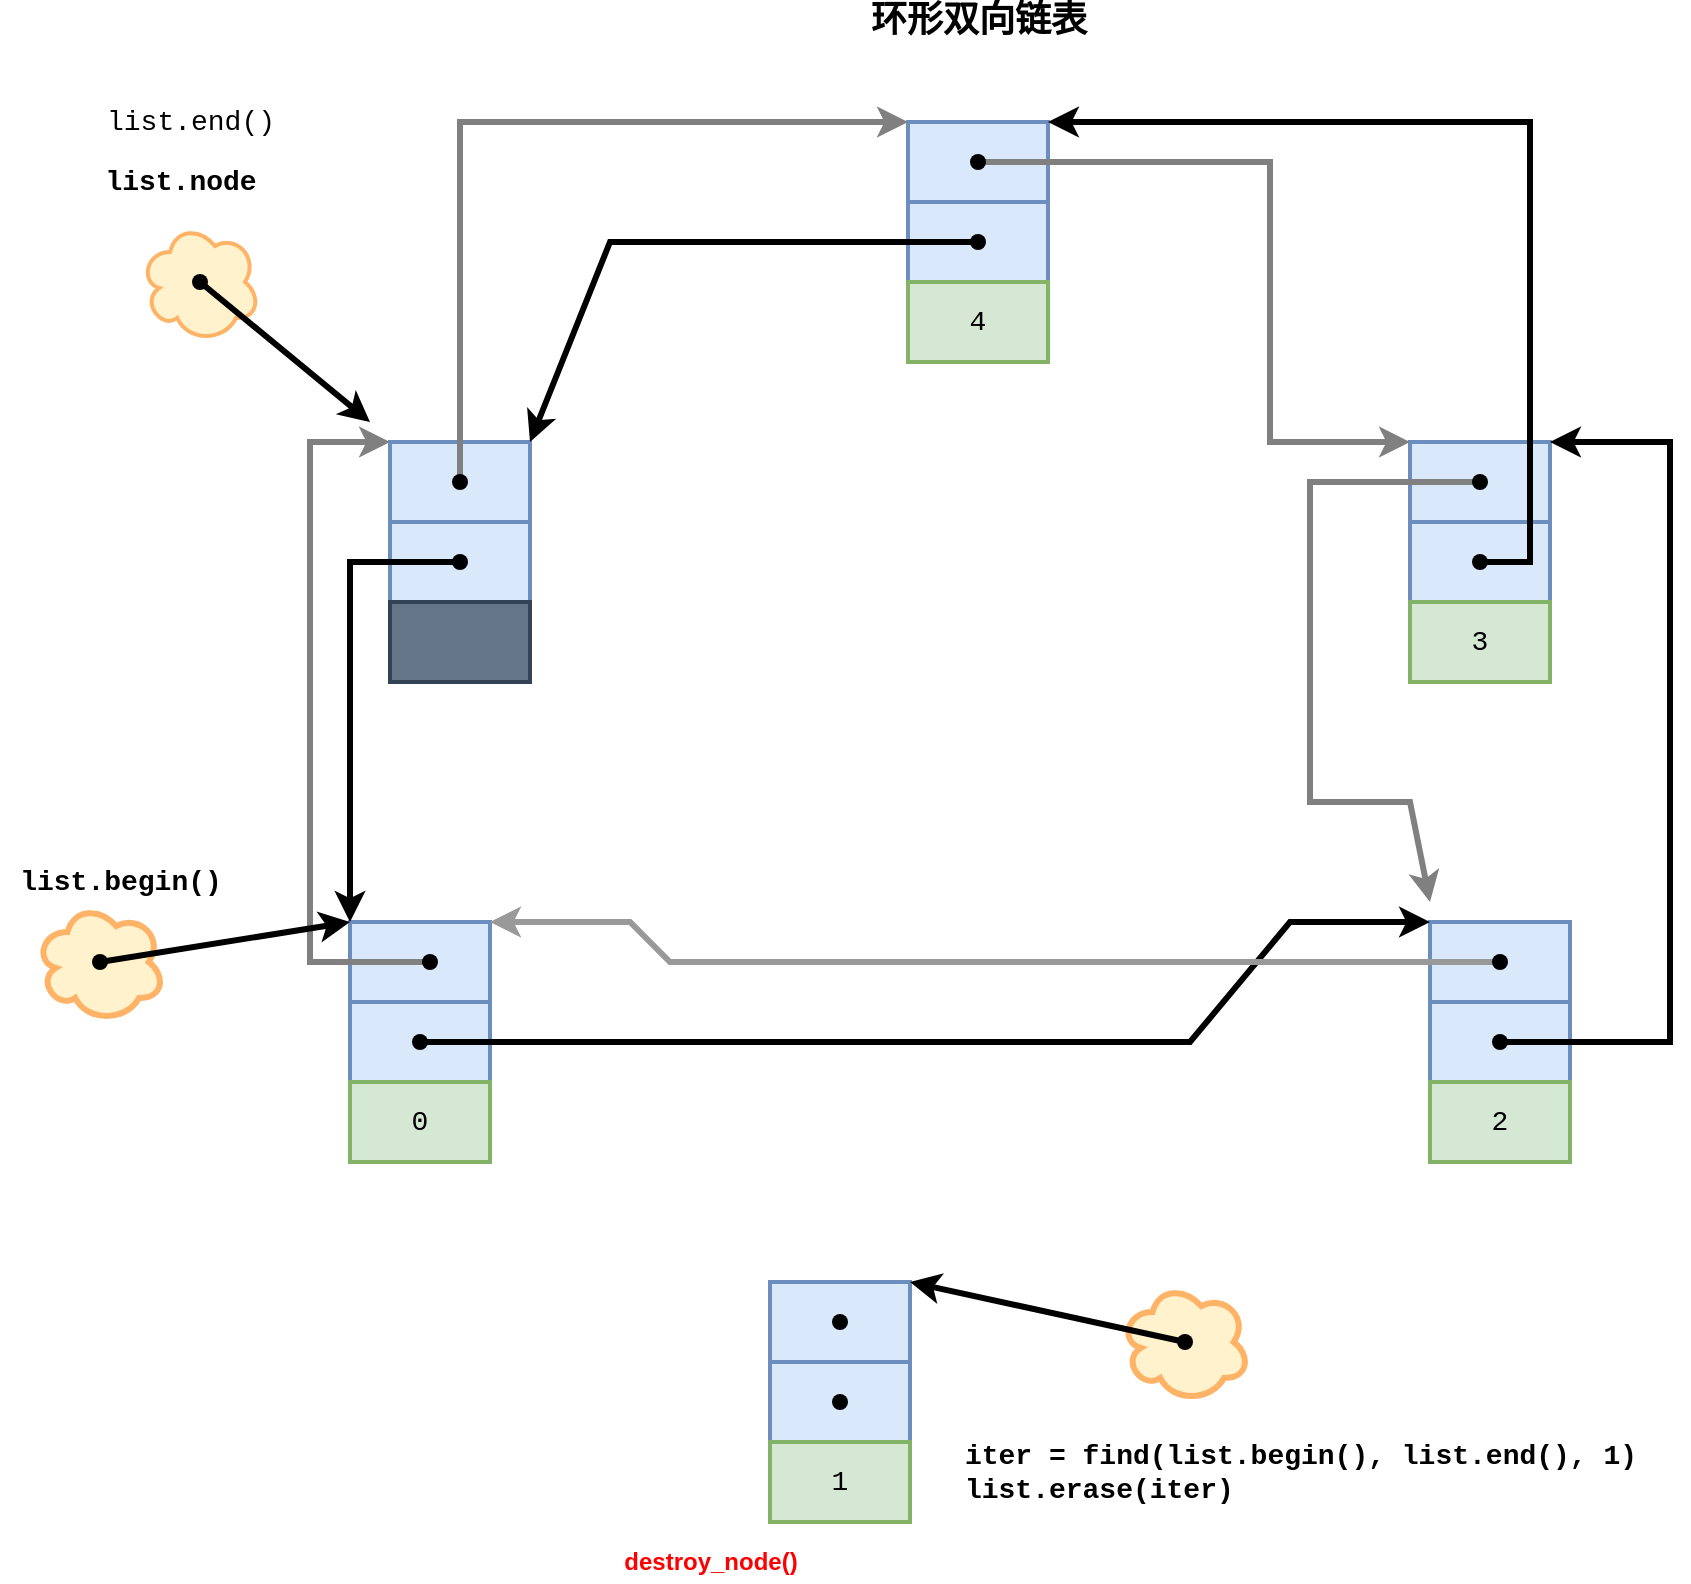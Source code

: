 <mxfile version="14.7.7" type="device"><diagram id="PVbcT4zoFR8O0-vYXRXB" name="第 1 页"><mxGraphModel dx="1721" dy="1711" grid="1" gridSize="10" guides="1" tooltips="1" connect="1" arrows="1" fold="1" page="1" pageScale="1" pageWidth="827" pageHeight="1169" math="0" shadow="0"><root><mxCell id="0"/><mxCell id="1" parent="0"/><mxCell id="uBNQmnXdJPleR9ll9HC0-64" value="" style="ellipse;shape=cloud;whiteSpace=wrap;html=1;strokeWidth=3;fillColor=#fff2cc;strokeColor=#FFB366;" parent="1" vertex="1"><mxGeometry x="-57.5" y="330" width="65" height="60" as="geometry"/></mxCell><mxCell id="uBNQmnXdJPleR9ll9HC0-1" value="" style="rounded=0;whiteSpace=wrap;html=1;strokeWidth=2;fillColor=#dae8fc;strokeColor=#6c8ebf;" parent="1" vertex="1"><mxGeometry x="100" y="340" width="70" height="40" as="geometry"/></mxCell><mxCell id="uBNQmnXdJPleR9ll9HC0-2" value="" style="rounded=0;whiteSpace=wrap;html=1;strokeWidth=2;fillColor=#dae8fc;strokeColor=#6c8ebf;" parent="1" vertex="1"><mxGeometry x="100" y="380" width="70" height="40" as="geometry"/></mxCell><mxCell id="uBNQmnXdJPleR9ll9HC0-3" value="&lt;font style=&quot;font-size: 14px&quot; face=&quot;Courier New&quot;&gt;0&lt;/font&gt;" style="rounded=0;whiteSpace=wrap;html=1;strokeWidth=2;fillColor=#d5e8d4;strokeColor=#82b366;" parent="1" vertex="1"><mxGeometry x="100" y="420" width="70" height="40" as="geometry"/></mxCell><mxCell id="uBNQmnXdJPleR9ll9HC0-4" value="" style="rounded=0;whiteSpace=wrap;html=1;strokeWidth=2;fillColor=#dae8fc;strokeColor=#6c8ebf;" parent="1" vertex="1"><mxGeometry x="120" y="100" width="70" height="40" as="geometry"/></mxCell><mxCell id="uBNQmnXdJPleR9ll9HC0-5" value="" style="rounded=0;whiteSpace=wrap;html=1;strokeWidth=2;fillColor=#dae8fc;strokeColor=#6c8ebf;" parent="1" vertex="1"><mxGeometry x="120" y="140" width="70" height="40" as="geometry"/></mxCell><mxCell id="uBNQmnXdJPleR9ll9HC0-6" value="" style="rounded=0;whiteSpace=wrap;html=1;strokeWidth=2;fillColor=#647687;strokeColor=#314354;fontColor=#ffffff;" parent="1" vertex="1"><mxGeometry x="120" y="180" width="70" height="40" as="geometry"/></mxCell><mxCell id="uBNQmnXdJPleR9ll9HC0-7" value="" style="rounded=0;whiteSpace=wrap;html=1;strokeWidth=2;fillColor=#dae8fc;strokeColor=#6c8ebf;" parent="1" vertex="1"><mxGeometry x="310" y="520" width="70" height="40" as="geometry"/></mxCell><mxCell id="uBNQmnXdJPleR9ll9HC0-8" value="" style="rounded=0;whiteSpace=wrap;html=1;strokeWidth=2;fillColor=#dae8fc;strokeColor=#6c8ebf;" parent="1" vertex="1"><mxGeometry x="310" y="560" width="70" height="40" as="geometry"/></mxCell><mxCell id="uBNQmnXdJPleR9ll9HC0-9" value="&lt;font style=&quot;font-size: 14px&quot; face=&quot;Courier New&quot;&gt;1&lt;/font&gt;" style="rounded=0;whiteSpace=wrap;html=1;strokeWidth=2;fillColor=#d5e8d4;strokeColor=#82b366;" parent="1" vertex="1"><mxGeometry x="310" y="600" width="70" height="40" as="geometry"/></mxCell><mxCell id="uBNQmnXdJPleR9ll9HC0-10" value="" style="rounded=0;whiteSpace=wrap;html=1;strokeWidth=2;fillColor=#dae8fc;strokeColor=#6c8ebf;" parent="1" vertex="1"><mxGeometry x="640" y="340" width="70" height="40" as="geometry"/></mxCell><mxCell id="uBNQmnXdJPleR9ll9HC0-11" value="" style="rounded=0;whiteSpace=wrap;html=1;strokeWidth=2;fillColor=#dae8fc;strokeColor=#6c8ebf;" parent="1" vertex="1"><mxGeometry x="640" y="380" width="70" height="40" as="geometry"/></mxCell><mxCell id="uBNQmnXdJPleR9ll9HC0-12" value="&lt;font face=&quot;Courier New&quot; style=&quot;font-size: 14px&quot;&gt;2&lt;/font&gt;" style="rounded=0;whiteSpace=wrap;html=1;strokeWidth=2;fillColor=#d5e8d4;strokeColor=#82b366;" parent="1" vertex="1"><mxGeometry x="640" y="420" width="70" height="40" as="geometry"/></mxCell><mxCell id="uBNQmnXdJPleR9ll9HC0-13" value="" style="rounded=0;whiteSpace=wrap;html=1;strokeWidth=2;fillColor=#dae8fc;strokeColor=#6c8ebf;" parent="1" vertex="1"><mxGeometry x="630" y="100" width="70" height="40" as="geometry"/></mxCell><mxCell id="uBNQmnXdJPleR9ll9HC0-14" value="" style="rounded=0;whiteSpace=wrap;html=1;strokeWidth=2;fillColor=#dae8fc;strokeColor=#6c8ebf;" parent="1" vertex="1"><mxGeometry x="630" y="140" width="70" height="40" as="geometry"/></mxCell><mxCell id="uBNQmnXdJPleR9ll9HC0-15" value="&lt;font face=&quot;Courier New&quot; style=&quot;font-size: 14px&quot;&gt;3&lt;/font&gt;" style="rounded=0;whiteSpace=wrap;html=1;strokeWidth=2;fillColor=#d5e8d4;strokeColor=#82b366;" parent="1" vertex="1"><mxGeometry x="630" y="180" width="70" height="40" as="geometry"/></mxCell><mxCell id="uBNQmnXdJPleR9ll9HC0-16" value="" style="rounded=0;whiteSpace=wrap;html=1;strokeWidth=2;fillColor=#dae8fc;strokeColor=#6c8ebf;" parent="1" vertex="1"><mxGeometry x="379" y="-60" width="70" height="40" as="geometry"/></mxCell><mxCell id="uBNQmnXdJPleR9ll9HC0-17" value="" style="rounded=0;whiteSpace=wrap;html=1;strokeWidth=2;fillColor=#dae8fc;strokeColor=#6c8ebf;" parent="1" vertex="1"><mxGeometry x="379" y="-20" width="70" height="40" as="geometry"/></mxCell><mxCell id="uBNQmnXdJPleR9ll9HC0-18" value="&lt;font face=&quot;Courier New&quot; style=&quot;font-size: 14px&quot;&gt;4&lt;/font&gt;" style="rounded=0;whiteSpace=wrap;html=1;strokeWidth=2;fillColor=#d5e8d4;strokeColor=#82b366;" parent="1" vertex="1"><mxGeometry x="379" y="20" width="70" height="40" as="geometry"/></mxCell><mxCell id="uBNQmnXdJPleR9ll9HC0-20" value="" style="ellipse;shape=cloud;whiteSpace=wrap;html=1;strokeWidth=2;fillColor=#fff2cc;strokeColor=#FFB366;" parent="1" vertex="1"><mxGeometry x="-5" y="-10" width="60" height="60" as="geometry"/></mxCell><mxCell id="uBNQmnXdJPleR9ll9HC0-36" style="edgeStyle=none;rounded=0;orthogonalLoop=1;jettySize=auto;html=1;strokeWidth=3;entryX=0;entryY=0;entryDx=0;entryDy=0;strokeColor=#808080;" parent="1" source="uBNQmnXdJPleR9ll9HC0-23" target="uBNQmnXdJPleR9ll9HC0-16" edge="1"><mxGeometry relative="1" as="geometry"><Array as="points"><mxPoint x="155" y="-60"/></Array></mxGeometry></mxCell><mxCell id="uBNQmnXdJPleR9ll9HC0-23" value="" style="shape=waypoint;sketch=0;fillStyle=solid;size=6;pointerEvents=1;points=[];fillColor=none;resizable=0;rotatable=0;perimeter=centerPerimeter;snapToPoint=1;strokeWidth=2;" parent="1" vertex="1"><mxGeometry x="135" y="100" width="40" height="40" as="geometry"/></mxCell><mxCell id="uBNQmnXdJPleR9ll9HC0-39" style="edgeStyle=none;rounded=0;orthogonalLoop=1;jettySize=auto;html=1;entryX=0;entryY=0;entryDx=0;entryDy=0;strokeColor=#000000;strokeWidth=3;" parent="1" source="uBNQmnXdJPleR9ll9HC0-24" target="uBNQmnXdJPleR9ll9HC0-1" edge="1"><mxGeometry relative="1" as="geometry"><Array as="points"><mxPoint x="100" y="160"/><mxPoint x="100" y="190"/><mxPoint x="100" y="230"/></Array></mxGeometry></mxCell><mxCell id="uBNQmnXdJPleR9ll9HC0-24" value="" style="shape=waypoint;sketch=0;fillStyle=solid;size=6;pointerEvents=1;points=[];fillColor=none;resizable=0;rotatable=0;perimeter=centerPerimeter;snapToPoint=1;strokeWidth=2;" parent="1" vertex="1"><mxGeometry x="135" y="140" width="40" height="40" as="geometry"/></mxCell><mxCell id="uBNQmnXdJPleR9ll9HC0-35" style="edgeStyle=none;rounded=0;orthogonalLoop=1;jettySize=auto;html=1;entryX=0;entryY=0;entryDx=0;entryDy=0;strokeWidth=3;strokeColor=#808080;" parent="1" source="uBNQmnXdJPleR9ll9HC0-25" target="uBNQmnXdJPleR9ll9HC0-4" edge="1"><mxGeometry relative="1" as="geometry"><Array as="points"><mxPoint x="80" y="360"/><mxPoint x="80" y="280"/><mxPoint x="80" y="100"/></Array></mxGeometry></mxCell><mxCell id="uBNQmnXdJPleR9ll9HC0-25" value="" style="shape=waypoint;sketch=0;fillStyle=solid;size=6;pointerEvents=1;points=[];fillColor=none;resizable=0;rotatable=0;perimeter=centerPerimeter;snapToPoint=1;strokeWidth=2;" parent="1" vertex="1"><mxGeometry x="120" y="340" width="40" height="40" as="geometry"/></mxCell><mxCell id="nIj1y1pzL0dK_frJv5dM-14" style="edgeStyle=none;rounded=0;orthogonalLoop=1;jettySize=auto;html=1;entryX=0;entryY=0;entryDx=0;entryDy=0;strokeWidth=3;" parent="1" source="uBNQmnXdJPleR9ll9HC0-26" target="uBNQmnXdJPleR9ll9HC0-10" edge="1"><mxGeometry relative="1" as="geometry"><Array as="points"><mxPoint x="520" y="400"/><mxPoint x="570" y="340"/></Array></mxGeometry></mxCell><mxCell id="uBNQmnXdJPleR9ll9HC0-26" value="" style="shape=waypoint;sketch=0;fillStyle=solid;size=6;pointerEvents=1;points=[];fillColor=none;resizable=0;rotatable=0;perimeter=centerPerimeter;snapToPoint=1;strokeWidth=2;" parent="1" vertex="1"><mxGeometry x="115" y="380" width="40" height="40" as="geometry"/></mxCell><mxCell id="uBNQmnXdJPleR9ll9HC0-44" style="edgeStyle=none;rounded=0;orthogonalLoop=1;jettySize=auto;html=1;entryX=0;entryY=0;entryDx=0;entryDy=0;strokeWidth=3;strokeColor=#808080;" parent="1" source="uBNQmnXdJPleR9ll9HC0-27" target="uBNQmnXdJPleR9ll9HC0-13" edge="1"><mxGeometry relative="1" as="geometry"><Array as="points"><mxPoint x="560" y="-40"/><mxPoint x="560" y="100"/></Array></mxGeometry></mxCell><mxCell id="uBNQmnXdJPleR9ll9HC0-27" value="" style="shape=waypoint;sketch=0;fillStyle=solid;size=6;pointerEvents=1;points=[];fillColor=none;resizable=0;rotatable=0;perimeter=centerPerimeter;snapToPoint=1;strokeWidth=2;" parent="1" vertex="1"><mxGeometry x="394" y="-60" width="40" height="40" as="geometry"/></mxCell><mxCell id="uBNQmnXdJPleR9ll9HC0-37" style="edgeStyle=none;rounded=0;orthogonalLoop=1;jettySize=auto;html=1;entryX=1;entryY=0;entryDx=0;entryDy=0;strokeWidth=3;" parent="1" source="uBNQmnXdJPleR9ll9HC0-28" target="uBNQmnXdJPleR9ll9HC0-4" edge="1"><mxGeometry relative="1" as="geometry"><Array as="points"><mxPoint x="230"/></Array></mxGeometry></mxCell><mxCell id="uBNQmnXdJPleR9ll9HC0-28" value="" style="shape=waypoint;sketch=0;fillStyle=solid;size=6;pointerEvents=1;points=[];fillColor=none;resizable=0;rotatable=0;perimeter=centerPerimeter;snapToPoint=1;strokeWidth=2;" parent="1" vertex="1"><mxGeometry x="394" y="-20" width="40" height="40" as="geometry"/></mxCell><mxCell id="uBNQmnXdJPleR9ll9HC0-45" style="edgeStyle=none;rounded=0;orthogonalLoop=1;jettySize=auto;html=1;entryX=1;entryY=0;entryDx=0;entryDy=0;strokeWidth=3;exitX=0.576;exitY=0.61;exitDx=0;exitDy=0;exitPerimeter=0;" parent="1" source="uBNQmnXdJPleR9ll9HC0-30" target="uBNQmnXdJPleR9ll9HC0-16" edge="1"><mxGeometry relative="1" as="geometry"><Array as="points"><mxPoint x="690" y="160"/><mxPoint x="690" y="-60"/><mxPoint x="630" y="-60"/></Array></mxGeometry></mxCell><mxCell id="uBNQmnXdJPleR9ll9HC0-46" style="edgeStyle=none;rounded=0;orthogonalLoop=1;jettySize=auto;html=1;strokeWidth=3;strokeColor=#808080;" parent="1" source="uBNQmnXdJPleR9ll9HC0-29" edge="1"><mxGeometry relative="1" as="geometry"><mxPoint x="640" y="330" as="targetPoint"/><Array as="points"><mxPoint x="580" y="120"/><mxPoint x="580" y="200"/><mxPoint x="580" y="280"/><mxPoint x="630" y="280"/></Array></mxGeometry></mxCell><mxCell id="uBNQmnXdJPleR9ll9HC0-29" value="" style="shape=waypoint;sketch=0;fillStyle=solid;size=6;pointerEvents=1;points=[];fillColor=none;resizable=0;rotatable=0;perimeter=centerPerimeter;snapToPoint=1;strokeWidth=2;" parent="1" vertex="1"><mxGeometry x="645" y="100" width="40" height="40" as="geometry"/></mxCell><mxCell id="uBNQmnXdJPleR9ll9HC0-30" value="" style="shape=waypoint;sketch=0;fillStyle=solid;size=6;pointerEvents=1;points=[];fillColor=none;resizable=0;rotatable=0;perimeter=centerPerimeter;snapToPoint=1;strokeWidth=2;" parent="1" vertex="1"><mxGeometry x="645" y="140" width="40" height="40" as="geometry"/></mxCell><mxCell id="nIj1y1pzL0dK_frJv5dM-13" style="edgeStyle=none;rounded=0;orthogonalLoop=1;jettySize=auto;html=1;entryX=1;entryY=0;entryDx=0;entryDy=0;strokeColor=#999999;strokeWidth=3;" parent="1" source="uBNQmnXdJPleR9ll9HC0-31" target="uBNQmnXdJPleR9ll9HC0-1" edge="1"><mxGeometry relative="1" as="geometry"><Array as="points"><mxPoint x="260" y="360"/><mxPoint x="240" y="340"/></Array></mxGeometry></mxCell><mxCell id="uBNQmnXdJPleR9ll9HC0-31" value="" style="shape=waypoint;sketch=0;fillStyle=solid;size=6;pointerEvents=1;points=[];fillColor=none;resizable=0;rotatable=0;perimeter=centerPerimeter;snapToPoint=1;strokeWidth=2;" parent="1" vertex="1"><mxGeometry x="655" y="340" width="40" height="40" as="geometry"/></mxCell><mxCell id="uBNQmnXdJPleR9ll9HC0-43" style="edgeStyle=none;rounded=0;orthogonalLoop=1;jettySize=auto;html=1;entryX=1;entryY=0;entryDx=0;entryDy=0;strokeColor=#000000;strokeWidth=3;" parent="1" source="uBNQmnXdJPleR9ll9HC0-32" target="uBNQmnXdJPleR9ll9HC0-13" edge="1"><mxGeometry relative="1" as="geometry"><Array as="points"><mxPoint x="760" y="400"/><mxPoint x="760" y="250"/><mxPoint x="760" y="100"/></Array></mxGeometry></mxCell><mxCell id="uBNQmnXdJPleR9ll9HC0-32" value="" style="shape=waypoint;sketch=0;fillStyle=solid;size=6;pointerEvents=1;points=[];fillColor=none;resizable=0;rotatable=0;perimeter=centerPerimeter;snapToPoint=1;strokeWidth=2;" parent="1" vertex="1"><mxGeometry x="655" y="380" width="40" height="40" as="geometry"/></mxCell><mxCell id="uBNQmnXdJPleR9ll9HC0-33" value="" style="shape=waypoint;sketch=0;fillStyle=solid;size=6;pointerEvents=1;points=[];fillColor=none;resizable=0;rotatable=0;perimeter=centerPerimeter;snapToPoint=1;strokeWidth=2;" parent="1" vertex="1"><mxGeometry x="325" y="520" width="40" height="40" as="geometry"/></mxCell><mxCell id="uBNQmnXdJPleR9ll9HC0-34" value="" style="shape=waypoint;sketch=0;fillStyle=solid;size=6;pointerEvents=1;points=[];fillColor=none;resizable=0;rotatable=0;perimeter=centerPerimeter;snapToPoint=1;strokeWidth=2;" parent="1" vertex="1"><mxGeometry x="325" y="560" width="40" height="40" as="geometry"/></mxCell><mxCell id="uBNQmnXdJPleR9ll9HC0-49" value="&lt;font style=&quot;font-size: 14px&quot; face=&quot;Courier New&quot;&gt;&lt;b&gt;list.node&lt;/b&gt;&lt;/font&gt;" style="text;html=1;align=center;verticalAlign=middle;resizable=0;points=[];autosize=1;strokeColor=none;" parent="1" vertex="1"><mxGeometry x="-30" y="-40" width="90" height="20" as="geometry"/></mxCell><mxCell id="uBNQmnXdJPleR9ll9HC0-50" value="&lt;font style=&quot;font-size: 14px&quot; face=&quot;Courier New&quot;&gt;list.end()&lt;/font&gt;" style="text;html=1;align=center;verticalAlign=middle;resizable=0;points=[];autosize=1;strokeColor=none;" parent="1" vertex="1"><mxGeometry x="-30" y="-70" width="100" height="20" as="geometry"/></mxCell><mxCell id="uBNQmnXdJPleR9ll9HC0-51" value="" style="shape=waypoint;sketch=0;fillStyle=solid;size=6;pointerEvents=1;points=[];fillColor=none;resizable=0;rotatable=0;perimeter=centerPerimeter;snapToPoint=1;strokeWidth=2;" parent="1" vertex="1"><mxGeometry x="5" width="40" height="40" as="geometry"/></mxCell><mxCell id="uBNQmnXdJPleR9ll9HC0-21" style="rounded=0;orthogonalLoop=1;jettySize=auto;html=1;strokeWidth=3;exitX=0.532;exitY=0.64;exitDx=0;exitDy=0;exitPerimeter=0;" parent="1" source="uBNQmnXdJPleR9ll9HC0-51" edge="1"><mxGeometry relative="1" as="geometry"><mxPoint x="-10" y="70" as="sourcePoint"/><mxPoint x="110" y="90" as="targetPoint"/></mxGeometry></mxCell><mxCell id="uBNQmnXdJPleR9ll9HC0-56" value="&lt;font style=&quot;font-size: 18px&quot; face=&quot;Courier New&quot;&gt;&lt;b&gt;环形双向链表&lt;/b&gt;&lt;/font&gt;" style="text;html=1;align=center;verticalAlign=middle;resizable=0;points=[];autosize=1;strokeColor=none;" parent="1" vertex="1"><mxGeometry x="354" y="-120" width="120" height="20" as="geometry"/></mxCell><mxCell id="uBNQmnXdJPleR9ll9HC0-60" value="&lt;font style=&quot;font-size: 14px&quot; face=&quot;Courier New&quot;&gt;&lt;b&gt;list.begin()&lt;/b&gt;&lt;/font&gt;" style="text;html=1;align=center;verticalAlign=middle;resizable=0;points=[];autosize=1;strokeColor=none;" parent="1" vertex="1"><mxGeometry x="-75" y="310" width="120" height="20" as="geometry"/></mxCell><mxCell id="uBNQmnXdJPleR9ll9HC0-65" style="edgeStyle=none;rounded=0;orthogonalLoop=1;jettySize=auto;html=1;entryX=0;entryY=0;entryDx=0;entryDy=0;strokeColor=#000000;strokeWidth=3;" parent="1" source="uBNQmnXdJPleR9ll9HC0-61" target="uBNQmnXdJPleR9ll9HC0-1" edge="1"><mxGeometry relative="1" as="geometry"/></mxCell><mxCell id="uBNQmnXdJPleR9ll9HC0-61" value="" style="shape=waypoint;sketch=0;fillStyle=solid;size=6;pointerEvents=1;points=[];fillColor=none;resizable=0;rotatable=0;perimeter=centerPerimeter;snapToPoint=1;strokeWidth=2;" parent="1" vertex="1"><mxGeometry x="-45" y="340" width="40" height="40" as="geometry"/></mxCell><mxCell id="uBNQmnXdJPleR9ll9HC0-66" value="" style="ellipse;shape=cloud;whiteSpace=wrap;html=1;strokeWidth=3;fillColor=#fff2cc;strokeColor=#FFB366;" parent="1" vertex="1"><mxGeometry x="485" y="520" width="65" height="60" as="geometry"/></mxCell><mxCell id="uBNQmnXdJPleR9ll9HC0-69" style="edgeStyle=none;rounded=0;orthogonalLoop=1;jettySize=auto;html=1;strokeColor=#000000;strokeWidth=3;entryX=1;entryY=0;entryDx=0;entryDy=0;exitX=0.575;exitY=0.507;exitDx=0;exitDy=0;exitPerimeter=0;" parent="1" source="uBNQmnXdJPleR9ll9HC0-68" target="uBNQmnXdJPleR9ll9HC0-7" edge="1"><mxGeometry relative="1" as="geometry"><mxPoint x="650" y="85" as="targetPoint"/><mxPoint x="560" y="665" as="sourcePoint"/></mxGeometry></mxCell><mxCell id="uBNQmnXdJPleR9ll9HC0-68" value="" style="shape=waypoint;sketch=0;fillStyle=solid;size=6;pointerEvents=1;points=[];fillColor=none;resizable=0;rotatable=0;perimeter=centerPerimeter;snapToPoint=1;strokeWidth=2;" parent="1" vertex="1"><mxGeometry x="497.5" y="530" width="40" height="40" as="geometry"/></mxCell><mxCell id="nIj1y1pzL0dK_frJv5dM-10" value="&lt;div style=&quot;text-align: left&quot;&gt;&lt;b style=&quot;font-size: 14px ; font-family: &amp;#34;courier new&amp;#34;&quot;&gt;iter = find(list.begin(), list.end(), 1)&lt;/b&gt;&lt;/div&gt;&lt;font style=&quot;font-size: 14px&quot; face=&quot;Courier New&quot;&gt;&lt;div style=&quot;text-align: left&quot;&gt;&lt;b&gt;list.erase(iter)&lt;/b&gt;&lt;/div&gt;&lt;/font&gt;" style="text;html=1;align=center;verticalAlign=middle;resizable=0;points=[];autosize=1;strokeColor=none;" parent="1" vertex="1"><mxGeometry x="400" y="600" width="350" height="30" as="geometry"/></mxCell><mxCell id="nIj1y1pzL0dK_frJv5dM-16" value="&lt;b&gt;&lt;font color=&quot;#ff0000&quot;&gt;destroy_node()&lt;/font&gt;&lt;/b&gt;" style="text;html=1;align=center;verticalAlign=middle;resizable=0;points=[];autosize=1;strokeColor=none;" parent="1" vertex="1"><mxGeometry x="230" y="650" width="100" height="20" as="geometry"/></mxCell></root></mxGraphModel></diagram></mxfile>